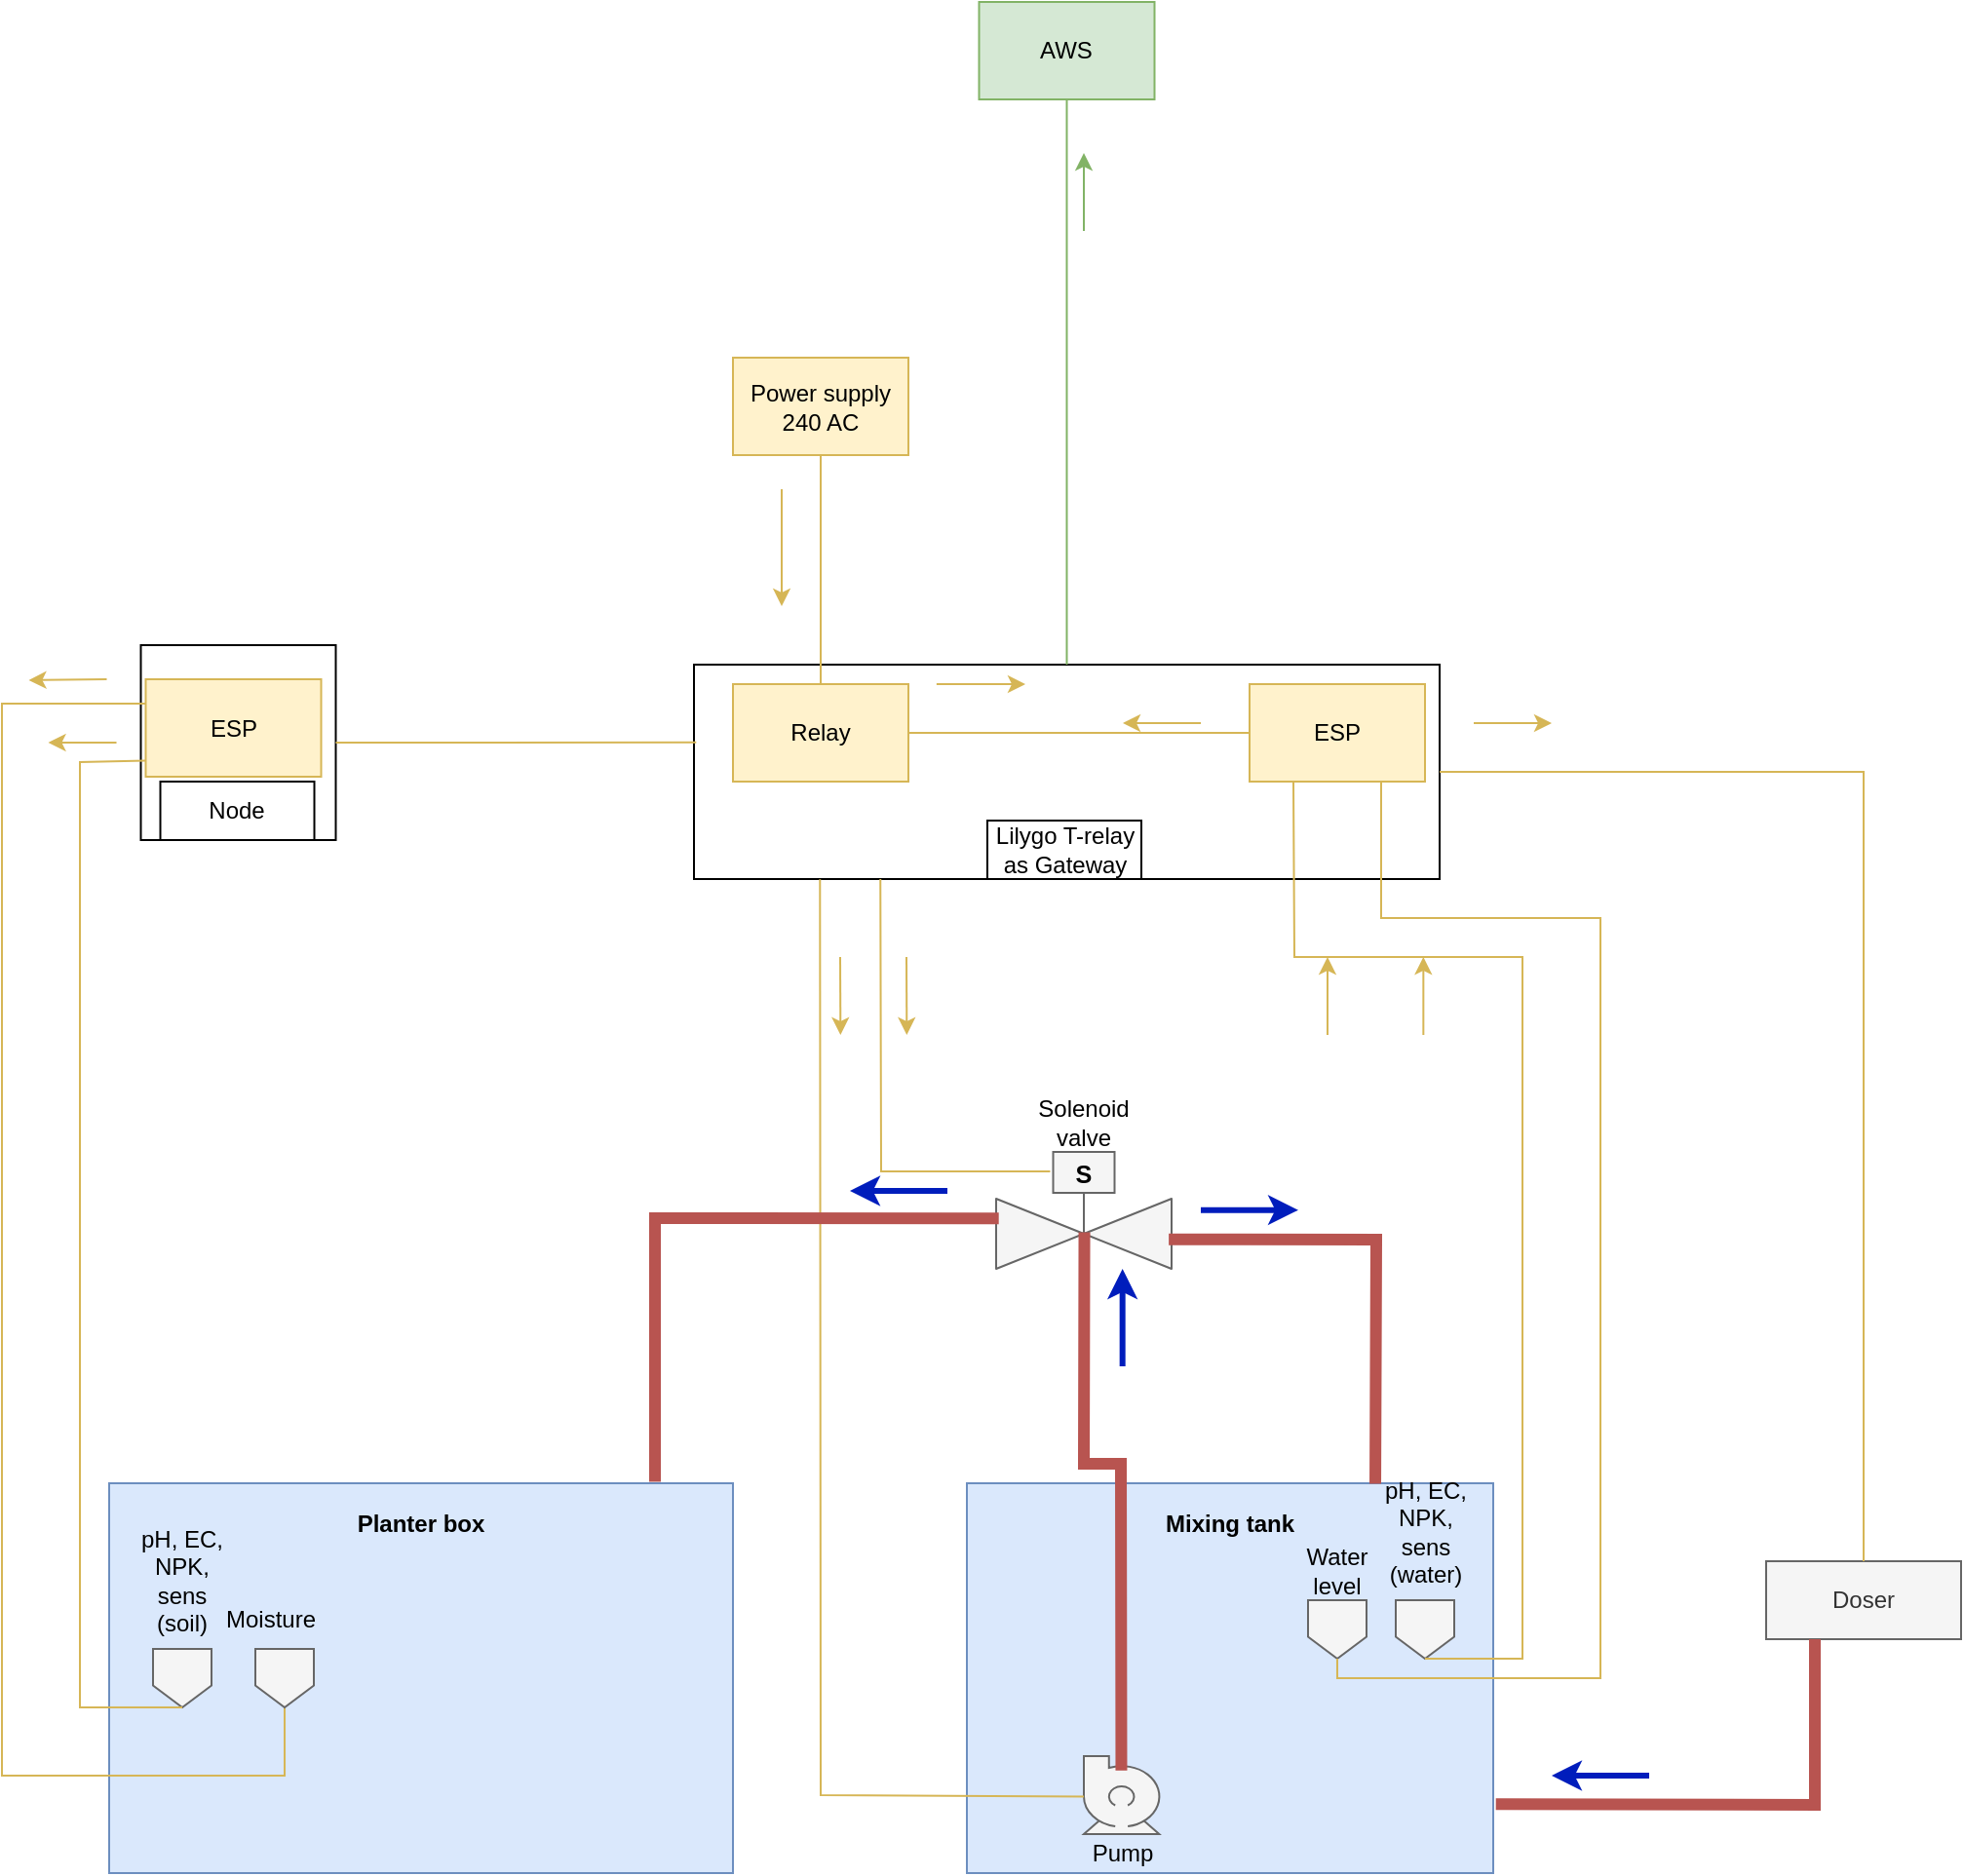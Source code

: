 <mxfile version="21.7.5" type="device">
  <diagram name="Page-1" id="U6Y1kuCNLoN3sCtDY25j">
    <mxGraphModel dx="893" dy="1374" grid="1" gridSize="10" guides="1" tooltips="1" connect="1" arrows="1" fold="1" page="1" pageScale="1" pageWidth="1100" pageHeight="850" math="0" shadow="0">
      <root>
        <mxCell id="0" />
        <mxCell id="1" parent="0" />
        <mxCell id="00phFU2rRCMJU7jdcwVd-1" value="&lt;b&gt;Planter box&lt;/b&gt;&lt;br&gt;&lt;br&gt;&lt;br&gt;&lt;br&gt;&lt;br&gt;&lt;br&gt;&lt;br&gt;&lt;br&gt;&lt;br&gt;&lt;br&gt;&lt;br&gt;&lt;br&gt;" style="rounded=0;whiteSpace=wrap;html=1;fillColor=#dae8fc;strokeColor=#6c8ebf;" parent="1" vertex="1">
          <mxGeometry x="75" y="510" width="320" height="200" as="geometry" />
        </mxCell>
        <mxCell id="5iOmylpKupVFzkbTGkgb-2" value="" style="rounded=0;whiteSpace=wrap;html=1;" parent="1" vertex="1">
          <mxGeometry x="91.25" y="80" width="100" height="100" as="geometry" />
        </mxCell>
        <mxCell id="D4PkcG-bPS566rzzm9Mx-2" value="" style="rounded=0;whiteSpace=wrap;html=1;" parent="1" vertex="1">
          <mxGeometry x="375" y="90" width="382.5" height="110" as="geometry" />
        </mxCell>
        <mxCell id="00phFU2rRCMJU7jdcwVd-2" value="&lt;b&gt;Mixing tank&lt;/b&gt;&lt;br&gt;&lt;br&gt;&lt;br&gt;&lt;br&gt;&lt;br&gt;&lt;br&gt;&lt;br&gt;&lt;br&gt;&lt;br&gt;&lt;br&gt;&lt;br&gt;&lt;br&gt;" style="rounded=0;whiteSpace=wrap;html=1;fillColor=#dae8fc;strokeColor=#6c8ebf;" parent="1" vertex="1">
          <mxGeometry x="515" y="510" width="270" height="200" as="geometry" />
        </mxCell>
        <mxCell id="00phFU2rRCMJU7jdcwVd-3" value="Doser" style="rounded=0;whiteSpace=wrap;html=1;fillColor=#f5f5f5;strokeColor=#666666;fontColor=#333333;" parent="1" vertex="1">
          <mxGeometry x="925" y="550" width="100" height="40" as="geometry" />
        </mxCell>
        <mxCell id="UCaZJMUw1IZfUJYBVw5F-2" value="" style="verticalLabelPosition=bottom;align=center;html=1;verticalAlign=top;pointerEvents=1;dashed=0;shape=mxgraph.pid2valves.valve;valveType=gate;actuator=solenoid;fillColor=#f5f5f5;fontColor=#333333;strokeColor=#666666;" parent="1" vertex="1">
          <mxGeometry x="530" y="340" width="90" height="60" as="geometry" />
        </mxCell>
        <mxCell id="UCaZJMUw1IZfUJYBVw5F-3" value="" style="shape=mxgraph.pid.pumps.centrifugal_pump_2;html=1;pointerEvents=1;align=center;verticalLabelPosition=bottom;verticalAlign=top;dashed=0;fillColor=#f5f5f5;fontColor=#333333;strokeColor=#666666;" parent="1" vertex="1">
          <mxGeometry x="575" y="650" width="40" height="40" as="geometry" />
        </mxCell>
        <mxCell id="UCaZJMUw1IZfUJYBVw5F-4" value="" style="shape=offPageConnector;whiteSpace=wrap;html=1;fillColor=#f5f5f5;fontColor=#333333;strokeColor=#666666;" parent="1" vertex="1">
          <mxGeometry x="690" y="570" width="30" height="30" as="geometry" />
        </mxCell>
        <mxCell id="UCaZJMUw1IZfUJYBVw5F-6" value="" style="shape=offPageConnector;whiteSpace=wrap;html=1;fillColor=#f5f5f5;fontColor=#333333;strokeColor=#666666;" parent="1" vertex="1">
          <mxGeometry x="735" y="570" width="30" height="30" as="geometry" />
        </mxCell>
        <mxCell id="UCaZJMUw1IZfUJYBVw5F-7" value="ESP" style="rounded=0;whiteSpace=wrap;html=1;fillColor=#fff2cc;strokeColor=#d6b656;" parent="1" vertex="1">
          <mxGeometry x="660" y="100" width="90" height="50" as="geometry" />
        </mxCell>
        <mxCell id="UCaZJMUw1IZfUJYBVw5F-8" value="Water level" style="text;html=1;strokeColor=none;fillColor=none;align=center;verticalAlign=middle;whiteSpace=wrap;rounded=0;" parent="1" vertex="1">
          <mxGeometry x="675" y="540" width="60" height="30" as="geometry" />
        </mxCell>
        <mxCell id="UCaZJMUw1IZfUJYBVw5F-10" value="pH, EC, NPK, sens (water)" style="text;html=1;strokeColor=none;fillColor=none;align=center;verticalAlign=middle;whiteSpace=wrap;rounded=0;" parent="1" vertex="1">
          <mxGeometry x="727.5" y="520" width="45" height="30" as="geometry" />
        </mxCell>
        <mxCell id="UCaZJMUw1IZfUJYBVw5F-11" value="Relay" style="rounded=0;whiteSpace=wrap;html=1;fillColor=#fff2cc;strokeColor=#d6b656;" parent="1" vertex="1">
          <mxGeometry x="395" y="100" width="90" height="50" as="geometry" />
        </mxCell>
        <mxCell id="UCaZJMUw1IZfUJYBVw5F-12" value="Power supply&lt;br&gt;240 AC" style="rounded=0;whiteSpace=wrap;html=1;fillColor=#fff2cc;strokeColor=#d6b656;" parent="1" vertex="1">
          <mxGeometry x="395" y="-67.5" width="90" height="50" as="geometry" />
        </mxCell>
        <mxCell id="UCaZJMUw1IZfUJYBVw5F-14" value="" style="endArrow=none;html=1;rounded=0;entryX=0.75;entryY=1;entryDx=0;entryDy=0;fillColor=#fff2cc;strokeColor=#d6b656;exitX=0.5;exitY=1;exitDx=0;exitDy=0;edgeStyle=orthogonalEdgeStyle;" parent="1" source="UCaZJMUw1IZfUJYBVw5F-4" target="UCaZJMUw1IZfUJYBVw5F-7" edge="1">
          <mxGeometry width="50" height="50" relative="1" as="geometry">
            <mxPoint x="675" y="570" as="sourcePoint" />
            <mxPoint x="725" y="520" as="targetPoint" />
            <Array as="points">
              <mxPoint x="705" y="610" />
              <mxPoint x="840" y="610" />
              <mxPoint x="840" y="220" />
              <mxPoint x="728" y="220" />
            </Array>
          </mxGeometry>
        </mxCell>
        <mxCell id="UCaZJMUw1IZfUJYBVw5F-15" value="" style="endArrow=none;html=1;rounded=0;entryX=0.25;entryY=1;entryDx=0;entryDy=0;fillColor=#fff2cc;strokeColor=#d6b656;exitX=0.5;exitY=1;exitDx=0;exitDy=0;" parent="1" source="UCaZJMUw1IZfUJYBVw5F-6" target="UCaZJMUw1IZfUJYBVw5F-7" edge="1">
          <mxGeometry width="50" height="50" relative="1" as="geometry">
            <mxPoint x="750" y="600" as="sourcePoint" />
            <mxPoint x="704.83" y="629" as="targetPoint" />
            <Array as="points">
              <mxPoint x="800" y="600" />
              <mxPoint x="800" y="240" />
              <mxPoint x="683" y="240" />
            </Array>
          </mxGeometry>
        </mxCell>
        <mxCell id="UCaZJMUw1IZfUJYBVw5F-16" value="" style="endArrow=none;html=1;rounded=0;entryX=0;entryY=0.5;entryDx=0;entryDy=0;exitX=1;exitY=0.5;exitDx=0;exitDy=0;fillColor=#fff2cc;strokeColor=#d6b656;" parent="1" source="UCaZJMUw1IZfUJYBVw5F-11" target="UCaZJMUw1IZfUJYBVw5F-7" edge="1">
          <mxGeometry width="50" height="50" relative="1" as="geometry">
            <mxPoint x="585" y="121" as="sourcePoint" />
            <mxPoint x="585" y="290" as="targetPoint" />
          </mxGeometry>
        </mxCell>
        <mxCell id="UCaZJMUw1IZfUJYBVw5F-17" value="" style="endArrow=none;html=1;rounded=0;entryX=0.5;entryY=1;entryDx=0;entryDy=0;exitX=0.5;exitY=0;exitDx=0;exitDy=0;fillColor=#fff2cc;strokeColor=#d6b656;" parent="1" source="UCaZJMUw1IZfUJYBVw5F-11" target="UCaZJMUw1IZfUJYBVw5F-12" edge="1">
          <mxGeometry width="50" height="50" relative="1" as="geometry">
            <mxPoint x="439.5" y="71" as="sourcePoint" />
            <mxPoint x="439.5" y="240" as="targetPoint" />
          </mxGeometry>
        </mxCell>
        <mxCell id="UCaZJMUw1IZfUJYBVw5F-18" value="Pump" style="text;html=1;strokeColor=none;fillColor=none;align=center;verticalAlign=middle;whiteSpace=wrap;rounded=0;" parent="1" vertex="1">
          <mxGeometry x="575" y="690" width="40" height="20" as="geometry" />
        </mxCell>
        <mxCell id="UCaZJMUw1IZfUJYBVw5F-19" value="" style="endArrow=none;html=1;rounded=0;fillColor=#fff2cc;strokeColor=#d6b656;entryX=0;entryY=0.52;entryDx=0;entryDy=0;entryPerimeter=0;exitX=0.169;exitY=1.001;exitDx=0;exitDy=0;exitPerimeter=0;" parent="1" target="UCaZJMUw1IZfUJYBVw5F-3" edge="1" source="D4PkcG-bPS566rzzm9Mx-2">
          <mxGeometry width="50" height="50" relative="1" as="geometry">
            <mxPoint x="430" y="340" as="sourcePoint" />
            <mxPoint x="595" y="780" as="targetPoint" />
            <Array as="points">
              <mxPoint x="440" y="670" />
            </Array>
          </mxGeometry>
        </mxCell>
        <mxCell id="UCaZJMUw1IZfUJYBVw5F-20" value="" style="endArrow=none;html=1;rounded=0;fillColor=#fff2cc;strokeColor=#d6b656;exitX=0.308;exitY=0.166;exitDx=0;exitDy=0;exitPerimeter=0;entryX=0.25;entryY=1;entryDx=0;entryDy=0;" parent="1" source="UCaZJMUw1IZfUJYBVw5F-2" target="D4PkcG-bPS566rzzm9Mx-2" edge="1">
          <mxGeometry width="50" height="50" relative="1" as="geometry">
            <mxPoint x="465" y="290" as="sourcePoint" />
            <mxPoint x="470" y="630" as="targetPoint" />
            <Array as="points">
              <mxPoint x="471" y="350" />
            </Array>
          </mxGeometry>
        </mxCell>
        <mxCell id="UCaZJMUw1IZfUJYBVw5F-21" value="" style="endArrow=none;html=1;rounded=0;fillColor=#fff2cc;strokeColor=#d6b656;exitX=1;exitY=0.5;exitDx=0;exitDy=0;entryX=0.5;entryY=0;entryDx=0;entryDy=0;" parent="1" source="D4PkcG-bPS566rzzm9Mx-2" target="00phFU2rRCMJU7jdcwVd-3" edge="1">
          <mxGeometry width="50" height="50" relative="1" as="geometry">
            <mxPoint x="785" y="655" as="sourcePoint" />
            <mxPoint x="975" y="410" as="targetPoint" />
            <Array as="points">
              <mxPoint x="975" y="145" />
            </Array>
          </mxGeometry>
        </mxCell>
        <mxCell id="UCaZJMUw1IZfUJYBVw5F-22" value="Solenoid valve" style="text;html=1;strokeColor=none;fillColor=none;align=center;verticalAlign=middle;whiteSpace=wrap;rounded=0;" parent="1" vertex="1">
          <mxGeometry x="545" y="310" width="60" height="30" as="geometry" />
        </mxCell>
        <mxCell id="UCaZJMUw1IZfUJYBVw5F-23" value="" style="endArrow=classic;html=1;rounded=0;endWidth=11.724;fillColor=#fff2cc;strokeColor=#d6b656;" parent="1" edge="1">
          <mxGeometry width="50" height="50" relative="1" as="geometry">
            <mxPoint x="775" y="120" as="sourcePoint" />
            <mxPoint x="815" y="120" as="targetPoint" />
          </mxGeometry>
        </mxCell>
        <mxCell id="UCaZJMUw1IZfUJYBVw5F-25" value="" style="endArrow=classic;html=1;rounded=0;endWidth=11.724;fillColor=#fff2cc;strokeColor=#d6b656;" parent="1" edge="1">
          <mxGeometry width="50" height="50" relative="1" as="geometry">
            <mxPoint x="749.17" y="280" as="sourcePoint" />
            <mxPoint x="749.17" y="240" as="targetPoint" />
          </mxGeometry>
        </mxCell>
        <mxCell id="UCaZJMUw1IZfUJYBVw5F-26" value="" style="endArrow=classic;html=1;rounded=0;endWidth=11.724;fillColor=#fff2cc;strokeColor=#d6b656;" parent="1" edge="1">
          <mxGeometry width="50" height="50" relative="1" as="geometry">
            <mxPoint x="700" y="280" as="sourcePoint" />
            <mxPoint x="700" y="240" as="targetPoint" />
          </mxGeometry>
        </mxCell>
        <mxCell id="UCaZJMUw1IZfUJYBVw5F-27" value="" style="endArrow=classic;html=1;rounded=0;endWidth=11.724;fillColor=#fff2cc;strokeColor=#d6b656;" parent="1" edge="1">
          <mxGeometry width="50" height="50" relative="1" as="geometry">
            <mxPoint x="635" y="120" as="sourcePoint" />
            <mxPoint x="595" y="120" as="targetPoint" />
          </mxGeometry>
        </mxCell>
        <mxCell id="UCaZJMUw1IZfUJYBVw5F-28" value="" style="endArrow=classic;html=1;rounded=0;endWidth=11.724;fillColor=#fff2cc;strokeColor=#d6b656;" parent="1" edge="1">
          <mxGeometry width="50" height="50" relative="1" as="geometry">
            <mxPoint x="420" y="40" as="sourcePoint" />
            <mxPoint x="420" y="60" as="targetPoint" />
            <Array as="points">
              <mxPoint x="420" />
            </Array>
          </mxGeometry>
        </mxCell>
        <mxCell id="UCaZJMUw1IZfUJYBVw5F-29" value="" style="endArrow=classic;html=1;rounded=0;endWidth=11.724;fillColor=#fff2cc;strokeColor=#d6b656;" parent="1" edge="1">
          <mxGeometry width="50" height="50" relative="1" as="geometry">
            <mxPoint x="499.43" y="100" as="sourcePoint" />
            <mxPoint x="545" y="100" as="targetPoint" />
          </mxGeometry>
        </mxCell>
        <mxCell id="UCaZJMUw1IZfUJYBVw5F-30" value="" style="endArrow=classic;html=1;rounded=0;endWidth=11.724;fillColor=#fff2cc;strokeColor=#d6b656;" parent="1" edge="1">
          <mxGeometry width="50" height="50" relative="1" as="geometry">
            <mxPoint x="484" y="240" as="sourcePoint" />
            <mxPoint x="484.17" y="280" as="targetPoint" />
          </mxGeometry>
        </mxCell>
        <mxCell id="UCaZJMUw1IZfUJYBVw5F-31" value="" style="endArrow=none;html=1;rounded=0;entryX=0.5;entryY=1;entryDx=0;entryDy=0;exitX=1.005;exitY=0.823;exitDx=0;exitDy=0;fillColor=#f8cecc;strokeColor=#b85450;strokeWidth=6;exitPerimeter=0;" parent="1" source="00phFU2rRCMJU7jdcwVd-2" edge="1">
          <mxGeometry width="50" height="50" relative="1" as="geometry">
            <mxPoint x="755" y="794.66" as="sourcePoint" />
            <mxPoint x="950" y="590" as="targetPoint" />
            <Array as="points">
              <mxPoint x="950" y="675" />
            </Array>
          </mxGeometry>
        </mxCell>
        <mxCell id="UCaZJMUw1IZfUJYBVw5F-32" value="" style="endArrow=none;html=1;rounded=0;fillColor=#f8cecc;strokeColor=#b85450;strokeWidth=6;exitX=0.503;exitY=0.688;exitDx=0;exitDy=0;exitPerimeter=0;entryX=0.481;entryY=0.183;entryDx=0;entryDy=0;entryPerimeter=0;" parent="1" source="UCaZJMUw1IZfUJYBVw5F-2" target="UCaZJMUw1IZfUJYBVw5F-3" edge="1">
          <mxGeometry width="50" height="50" relative="1" as="geometry">
            <mxPoint x="576.35" y="390" as="sourcePoint" />
            <mxPoint x="595" y="650" as="targetPoint" />
            <Array as="points">
              <mxPoint x="575" y="500" />
              <mxPoint x="594" y="500" />
            </Array>
          </mxGeometry>
        </mxCell>
        <mxCell id="UCaZJMUw1IZfUJYBVw5F-33" value="" style="endArrow=none;html=1;rounded=0;entryX=0.776;entryY=0.001;entryDx=0;entryDy=0;exitX=0.984;exitY=0.747;exitDx=0;exitDy=0;fillColor=#f8cecc;strokeColor=#b85450;strokeWidth=6;exitPerimeter=0;entryPerimeter=0;" parent="1" source="UCaZJMUw1IZfUJYBVw5F-2" target="00phFU2rRCMJU7jdcwVd-2" edge="1">
          <mxGeometry width="50" height="50" relative="1" as="geometry">
            <mxPoint x="620" y="375" as="sourcePoint" />
            <mxPoint x="784" y="290" as="targetPoint" />
            <Array as="points">
              <mxPoint x="725" y="385" />
            </Array>
          </mxGeometry>
        </mxCell>
        <mxCell id="UCaZJMUw1IZfUJYBVw5F-34" value="" style="endArrow=none;html=1;rounded=0;fillColor=#f8cecc;strokeColor=#b85450;strokeWidth=6;exitX=0.015;exitY=0.569;exitDx=0;exitDy=0;exitPerimeter=0;entryX=0.875;entryY=-0.004;entryDx=0;entryDy=0;entryPerimeter=0;" parent="1" source="UCaZJMUw1IZfUJYBVw5F-2" target="00phFU2rRCMJU7jdcwVd-1" edge="1">
          <mxGeometry width="50" height="50" relative="1" as="geometry">
            <mxPoint x="525" y="370" as="sourcePoint" />
            <mxPoint x="345" y="470" as="targetPoint" />
            <Array as="points">
              <mxPoint x="355" y="374" />
            </Array>
          </mxGeometry>
        </mxCell>
        <mxCell id="UCaZJMUw1IZfUJYBVw5F-35" value="" style="endArrow=classic;html=1;rounded=0;endWidth=11.724;fillColor=#0050ef;strokeColor=#001DBC;strokeWidth=3;" parent="1" edge="1">
          <mxGeometry width="50" height="50" relative="1" as="geometry">
            <mxPoint x="865" y="660" as="sourcePoint" />
            <mxPoint x="815" y="660" as="targetPoint" />
          </mxGeometry>
        </mxCell>
        <mxCell id="UCaZJMUw1IZfUJYBVw5F-36" value="" style="endArrow=classic;html=1;rounded=0;endWidth=11.724;fillColor=#0050ef;strokeColor=#001DBC;strokeWidth=3;" parent="1" edge="1">
          <mxGeometry width="50" height="50" relative="1" as="geometry">
            <mxPoint x="635" y="369.83" as="sourcePoint" />
            <mxPoint x="685" y="369.83" as="targetPoint" />
          </mxGeometry>
        </mxCell>
        <mxCell id="UCaZJMUw1IZfUJYBVw5F-37" value="" style="endArrow=classic;html=1;rounded=0;endWidth=11.724;fillColor=#0050ef;strokeColor=#001DBC;strokeWidth=3;" parent="1" edge="1">
          <mxGeometry width="50" height="50" relative="1" as="geometry">
            <mxPoint x="505" y="360" as="sourcePoint" />
            <mxPoint x="455" y="360" as="targetPoint" />
          </mxGeometry>
        </mxCell>
        <mxCell id="UCaZJMUw1IZfUJYBVw5F-38" value="" style="endArrow=classic;html=1;rounded=0;endWidth=11.724;fillColor=#0050ef;strokeColor=#001DBC;strokeWidth=3;" parent="1" edge="1">
          <mxGeometry width="50" height="50" relative="1" as="geometry">
            <mxPoint x="594.83" y="450" as="sourcePoint" />
            <mxPoint x="594.83" y="400" as="targetPoint" />
          </mxGeometry>
        </mxCell>
        <mxCell id="D4PkcG-bPS566rzzm9Mx-3" value="Lilygo T-relay as Gateway" style="text;html=1;strokeColor=default;fillColor=none;align=center;verticalAlign=middle;whiteSpace=wrap;rounded=0;" parent="1" vertex="1">
          <mxGeometry x="525.5" y="170" width="79" height="30" as="geometry" />
        </mxCell>
        <mxCell id="D4PkcG-bPS566rzzm9Mx-7" value="" style="shape=offPageConnector;whiteSpace=wrap;html=1;fillColor=#f5f5f5;fontColor=#333333;strokeColor=#666666;" parent="1" vertex="1">
          <mxGeometry x="97.5" y="595" width="30" height="30" as="geometry" />
        </mxCell>
        <mxCell id="D4PkcG-bPS566rzzm9Mx-8" value="pH, EC, NPK, sens (soil)" style="text;html=1;strokeColor=none;fillColor=none;align=center;verticalAlign=middle;whiteSpace=wrap;rounded=0;" parent="1" vertex="1">
          <mxGeometry x="90" y="545" width="45" height="30" as="geometry" />
        </mxCell>
        <mxCell id="D4PkcG-bPS566rzzm9Mx-9" value="" style="endArrow=none;html=1;rounded=0;fillColor=#fff2cc;strokeColor=#d6b656;entryX=0;entryY=0.25;entryDx=0;entryDy=0;exitX=0.5;exitY=1;exitDx=0;exitDy=0;" parent="1" source="D4PkcG-bPS566rzzm9Mx-10" edge="1" target="5iOmylpKupVFzkbTGkgb-1">
          <mxGeometry width="50" height="50" relative="1" as="geometry">
            <mxPoint x="50" y="670" as="sourcePoint" />
            <mxPoint x="113" y="795" as="targetPoint" />
            <Array as="points">
              <mxPoint x="165" y="660" />
              <mxPoint x="20" y="660" />
              <mxPoint x="20" y="110" />
            </Array>
          </mxGeometry>
        </mxCell>
        <mxCell id="D4PkcG-bPS566rzzm9Mx-10" value="" style="shape=offPageConnector;whiteSpace=wrap;html=1;fillColor=#f5f5f5;fontColor=#333333;strokeColor=#666666;" parent="1" vertex="1">
          <mxGeometry x="150" y="595" width="30" height="30" as="geometry" />
        </mxCell>
        <mxCell id="D4PkcG-bPS566rzzm9Mx-11" value="Moisture" style="text;html=1;strokeColor=none;fillColor=none;align=center;verticalAlign=middle;whiteSpace=wrap;rounded=0;" parent="1" vertex="1">
          <mxGeometry x="127.5" y="565" width="60" height="30" as="geometry" />
        </mxCell>
        <mxCell id="D4PkcG-bPS566rzzm9Mx-12" value="" style="endArrow=none;html=1;rounded=0;fillColor=#fff2cc;strokeColor=#d6b656;exitX=0.5;exitY=1;exitDx=0;exitDy=0;entryX=0.002;entryY=0.836;entryDx=0;entryDy=0;entryPerimeter=0;" parent="1" source="D4PkcG-bPS566rzzm9Mx-7" edge="1" target="5iOmylpKupVFzkbTGkgb-1">
          <mxGeometry width="50" height="50" relative="1" as="geometry">
            <mxPoint x="164" y="625" as="sourcePoint" />
            <mxPoint x="165" y="795" as="targetPoint" />
            <Array as="points">
              <mxPoint x="60" y="625" />
              <mxPoint x="60" y="140" />
            </Array>
          </mxGeometry>
        </mxCell>
        <mxCell id="D4PkcG-bPS566rzzm9Mx-14" value="" style="endArrow=classic;html=1;rounded=0;endWidth=11.724;fillColor=#fff2cc;strokeColor=#d6b656;" parent="1" edge="1">
          <mxGeometry width="50" height="50" relative="1" as="geometry">
            <mxPoint x="73.75" y="97.5" as="sourcePoint" />
            <mxPoint x="33.75" y="98" as="targetPoint" />
            <Array as="points" />
          </mxGeometry>
        </mxCell>
        <mxCell id="5iOmylpKupVFzkbTGkgb-1" value="ESP" style="rounded=0;whiteSpace=wrap;html=1;fillColor=#fff2cc;strokeColor=#d6b656;" parent="1" vertex="1">
          <mxGeometry x="93.75" y="97.5" width="90" height="50" as="geometry" />
        </mxCell>
        <mxCell id="5iOmylpKupVFzkbTGkgb-3" value="Node" style="text;html=1;strokeColor=default;fillColor=none;align=center;verticalAlign=middle;whiteSpace=wrap;rounded=0;" parent="1" vertex="1">
          <mxGeometry x="101.25" y="150" width="79" height="30" as="geometry" />
        </mxCell>
        <mxCell id="5iOmylpKupVFzkbTGkgb-4" value="" style="endArrow=none;html=1;rounded=0;exitX=0.003;exitY=0.363;exitDx=0;exitDy=0;fillColor=#fff2cc;strokeColor=#d6b656;exitPerimeter=0;entryX=1;entryY=0.5;entryDx=0;entryDy=0;" parent="1" source="D4PkcG-bPS566rzzm9Mx-2" target="5iOmylpKupVFzkbTGkgb-2" edge="1">
          <mxGeometry width="50" height="50" relative="1" as="geometry">
            <mxPoint x="395" y="800" as="sourcePoint" />
            <mxPoint x="320" y="-100" as="targetPoint" />
          </mxGeometry>
        </mxCell>
        <mxCell id="jg2nMrfNA4UkTG1qtDvG-1" value="" style="endArrow=none;html=1;rounded=0;entryX=0.5;entryY=0;entryDx=0;entryDy=0;fillColor=#d5e8d4;strokeColor=#82b366;exitX=0.5;exitY=1;exitDx=0;exitDy=0;" parent="1" edge="1" target="D4PkcG-bPS566rzzm9Mx-2" source="jg2nMrfNA4UkTG1qtDvG-2">
          <mxGeometry width="50" height="50" relative="1" as="geometry">
            <mxPoint x="545.5" y="-72.5" as="sourcePoint" />
            <mxPoint x="545.505" y="-142.5" as="targetPoint" />
          </mxGeometry>
        </mxCell>
        <mxCell id="jg2nMrfNA4UkTG1qtDvG-2" value="AWS" style="rounded=0;whiteSpace=wrap;html=1;fillColor=#d5e8d4;strokeColor=#82b366;" parent="1" vertex="1">
          <mxGeometry x="521.25" y="-250" width="90" height="50" as="geometry" />
        </mxCell>
        <mxCell id="jg2nMrfNA4UkTG1qtDvG-3" value="" style="endArrow=classic;html=1;rounded=0;endWidth=11.724;fillColor=#d5e8d4;strokeColor=#82b366;" parent="1" edge="1">
          <mxGeometry width="50" height="50" relative="1" as="geometry">
            <mxPoint x="575" y="-132.5" as="sourcePoint" />
            <mxPoint x="575" y="-172.5" as="targetPoint" />
          </mxGeometry>
        </mxCell>
        <mxCell id="A_0UBxfmYY25pu0hcEkv-2" value="" style="endArrow=classic;html=1;rounded=0;endWidth=11.724;fillColor=#fff2cc;strokeColor=#d6b656;" edge="1" parent="1">
          <mxGeometry width="50" height="50" relative="1" as="geometry">
            <mxPoint x="450" y="240" as="sourcePoint" />
            <mxPoint x="450.17" y="280" as="targetPoint" />
          </mxGeometry>
        </mxCell>
        <mxCell id="A_0UBxfmYY25pu0hcEkv-3" value="" style="endArrow=classic;html=1;rounded=0;endWidth=11.724;fillColor=#fff2cc;strokeColor=#d6b656;" edge="1" parent="1">
          <mxGeometry width="50" height="50" relative="1" as="geometry">
            <mxPoint x="78.75" y="130" as="sourcePoint" />
            <mxPoint x="43.75" y="130" as="targetPoint" />
            <Array as="points" />
          </mxGeometry>
        </mxCell>
      </root>
    </mxGraphModel>
  </diagram>
</mxfile>
